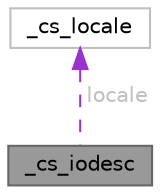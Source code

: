 digraph "_cs_iodesc"
{
 // LATEX_PDF_SIZE
  bgcolor="transparent";
  edge [fontname=Helvetica,fontsize=10,labelfontname=Helvetica,labelfontsize=10];
  node [fontname=Helvetica,fontsize=10,shape=box,height=0.2,width=0.4];
  Node1 [id="Node000001",label="_cs_iodesc",height=0.2,width=0.4,color="gray40", fillcolor="grey60", style="filled", fontcolor="black",tooltip=" "];
  Node2 -> Node1 [id="edge1_Node000001_Node000002",dir="back",color="darkorchid3",style="dashed",tooltip=" ",label=" locale",fontcolor="grey" ];
  Node2 [id="Node000002",label="_cs_locale",height=0.2,width=0.4,color="grey75", fillcolor="white", style="filled",URL="$a00942.html",tooltip=" "];
}
